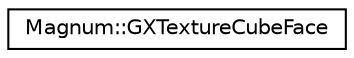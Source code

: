 digraph "圖形化之類別階層"
{
  edge [fontname="Helvetica",fontsize="10",labelfontname="Helvetica",labelfontsize="10"];
  node [fontname="Helvetica",fontsize="10",shape=record];
  rankdir="LR";
  Node1 [label="Magnum::GXTextureCubeFace",height=0.2,width=0.4,color="black", fillcolor="white", style="filled",URL="$class_magnum_1_1_g_x_texture_cube_face.html"];
}
